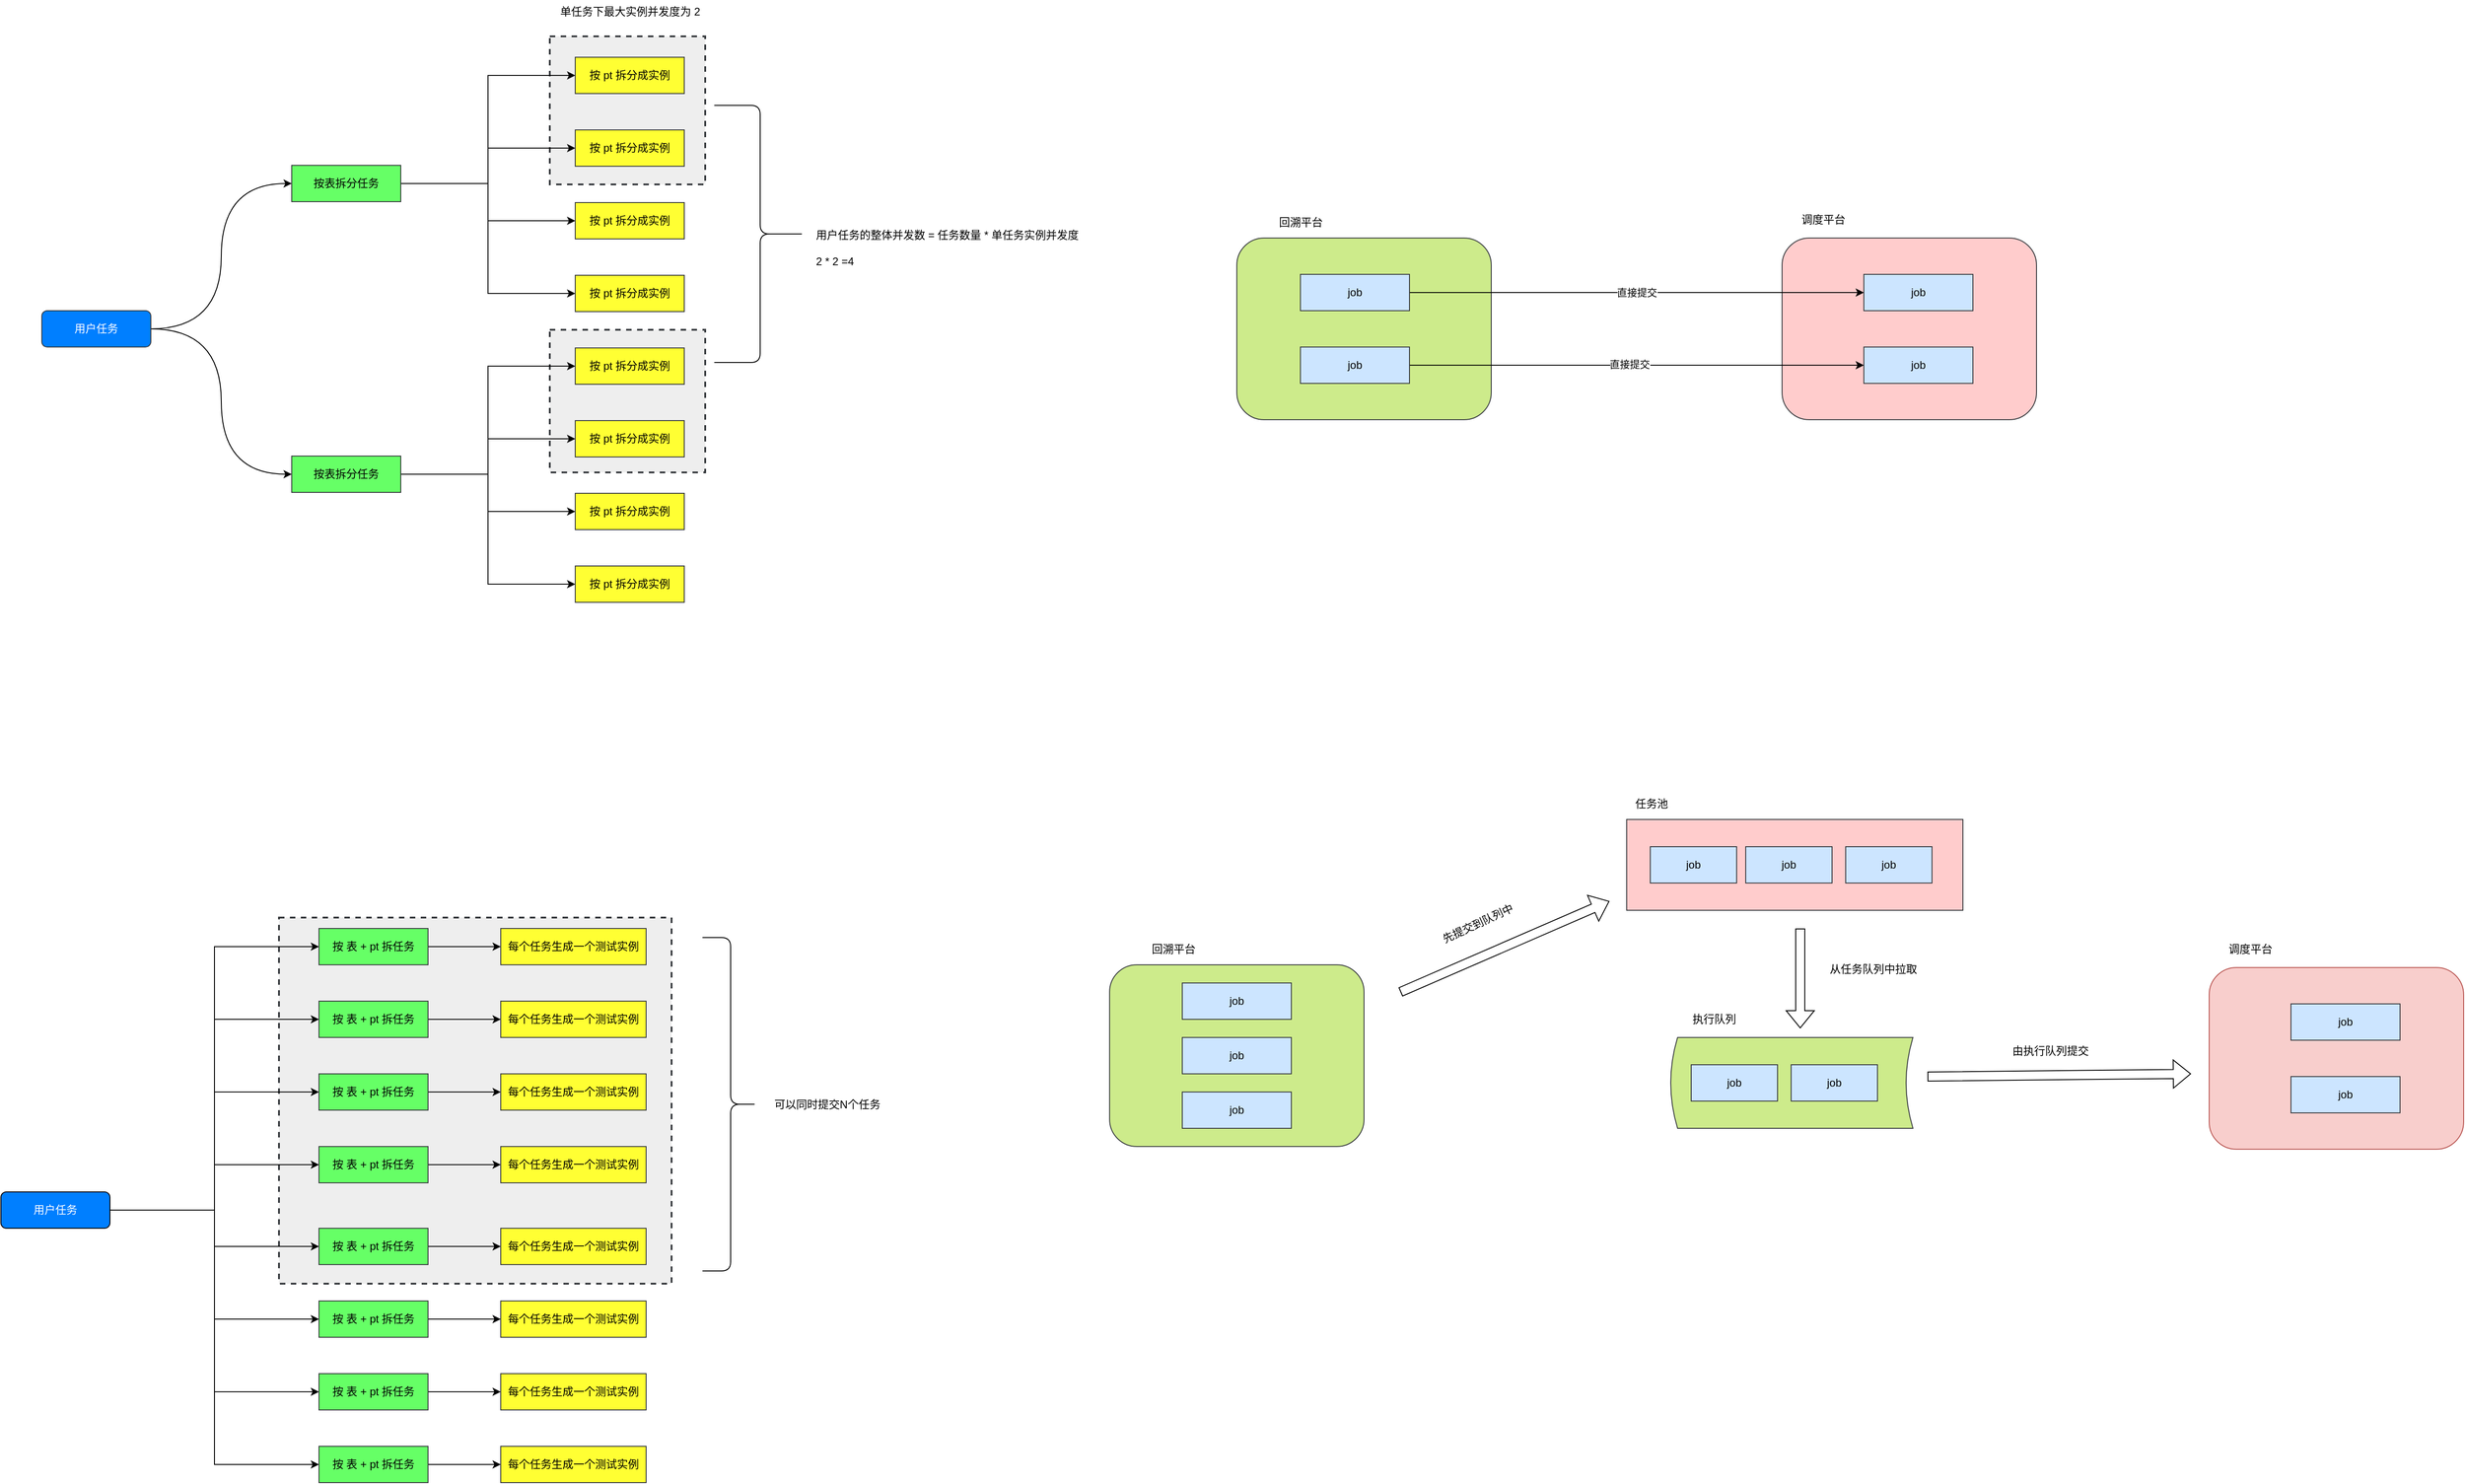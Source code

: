 <mxfile version="24.6.4" type="github">
  <diagram name="第 1 页" id="3fdD7wzc84tyW7oaMPEg">
    <mxGraphModel dx="2440" dy="1319" grid="0" gridSize="10" guides="1" tooltips="1" connect="1" arrows="1" fold="1" page="1" pageScale="1" pageWidth="3300" pageHeight="4681" math="0" shadow="0">
      <root>
        <mxCell id="0" />
        <mxCell id="1" parent="0" />
        <mxCell id="JFMKc1NE9bE7erWAhgqW-3" value="" style="rounded=0;whiteSpace=wrap;html=1;dashed=1;fillColor=#eeeeee;strokeColor=#36393d;strokeWidth=2;" vertex="1" parent="1">
          <mxGeometry x="706" y="1068" width="432" height="403" as="geometry" />
        </mxCell>
        <mxCell id="rMHLR0J-IxIGPw7BSFQZ-176" value="" style="rounded=0;whiteSpace=wrap;html=1;dashed=1;fillColor=#eeeeee;strokeColor=#36393d;strokeWidth=2;" parent="1" vertex="1">
          <mxGeometry x="1004" y="421" width="171" height="157" as="geometry" />
        </mxCell>
        <mxCell id="rMHLR0J-IxIGPw7BSFQZ-175" value="" style="rounded=0;whiteSpace=wrap;html=1;dashed=1;fillColor=#eeeeee;strokeColor=#36393d;strokeWidth=2;" parent="1" vertex="1">
          <mxGeometry x="1004" y="98" width="171" height="163" as="geometry" />
        </mxCell>
        <mxCell id="rMHLR0J-IxIGPw7BSFQZ-173" style="edgeStyle=orthogonalEdgeStyle;rounded=0;orthogonalLoop=1;jettySize=auto;html=1;exitX=1;exitY=0.5;exitDx=0;exitDy=0;entryX=0;entryY=0.5;entryDx=0;entryDy=0;curved=1;" parent="1" source="rMHLR0J-IxIGPw7BSFQZ-1" target="rMHLR0J-IxIGPw7BSFQZ-2" edge="1">
          <mxGeometry relative="1" as="geometry">
            <mxPoint x="540" y="260" as="targetPoint" />
          </mxGeometry>
        </mxCell>
        <mxCell id="rMHLR0J-IxIGPw7BSFQZ-174" style="edgeStyle=orthogonalEdgeStyle;rounded=0;orthogonalLoop=1;jettySize=auto;html=1;exitX=1;exitY=0.5;exitDx=0;exitDy=0;entryX=0;entryY=0.5;entryDx=0;entryDy=0;curved=1;" parent="1" source="rMHLR0J-IxIGPw7BSFQZ-1" target="rMHLR0J-IxIGPw7BSFQZ-64" edge="1">
          <mxGeometry relative="1" as="geometry">
            <mxPoint x="540" y="580" as="targetPoint" />
          </mxGeometry>
        </mxCell>
        <mxCell id="rMHLR0J-IxIGPw7BSFQZ-1" value="&lt;font color=&quot;#ffffff&quot;&gt;用户任务&lt;/font&gt;" style="rounded=1;whiteSpace=wrap;html=1;fillColor=#007FFF;strokeColor=#36393d;" parent="1" vertex="1">
          <mxGeometry x="445" y="400" width="120" height="40" as="geometry" />
        </mxCell>
        <mxCell id="rMHLR0J-IxIGPw7BSFQZ-12" style="rounded=0;orthogonalLoop=1;jettySize=auto;html=1;exitX=1;exitY=0.5;exitDx=0;exitDy=0;entryX=0;entryY=0.5;entryDx=0;entryDy=0;edgeStyle=orthogonalEdgeStyle;" parent="1" source="rMHLR0J-IxIGPw7BSFQZ-2" target="rMHLR0J-IxIGPw7BSFQZ-8" edge="1">
          <mxGeometry relative="1" as="geometry" />
        </mxCell>
        <mxCell id="rMHLR0J-IxIGPw7BSFQZ-57" style="rounded=0;orthogonalLoop=1;jettySize=auto;html=1;exitX=1;exitY=0.5;exitDx=0;exitDy=0;entryX=0;entryY=0.5;entryDx=0;entryDy=0;edgeStyle=orthogonalEdgeStyle;" parent="1" source="rMHLR0J-IxIGPw7BSFQZ-2" target="rMHLR0J-IxIGPw7BSFQZ-11" edge="1">
          <mxGeometry relative="1" as="geometry" />
        </mxCell>
        <mxCell id="rMHLR0J-IxIGPw7BSFQZ-58" style="rounded=0;orthogonalLoop=1;jettySize=auto;html=1;exitX=1;exitY=0.5;exitDx=0;exitDy=0;entryX=0;entryY=0.5;entryDx=0;entryDy=0;edgeStyle=orthogonalEdgeStyle;" parent="1" source="rMHLR0J-IxIGPw7BSFQZ-2" target="rMHLR0J-IxIGPw7BSFQZ-55" edge="1">
          <mxGeometry relative="1" as="geometry" />
        </mxCell>
        <mxCell id="rMHLR0J-IxIGPw7BSFQZ-59" style="rounded=0;orthogonalLoop=1;jettySize=auto;html=1;exitX=1;exitY=0.5;exitDx=0;exitDy=0;entryX=0;entryY=0.5;entryDx=0;entryDy=0;edgeStyle=orthogonalEdgeStyle;" parent="1" source="rMHLR0J-IxIGPw7BSFQZ-2" target="rMHLR0J-IxIGPw7BSFQZ-56" edge="1">
          <mxGeometry relative="1" as="geometry" />
        </mxCell>
        <mxCell id="rMHLR0J-IxIGPw7BSFQZ-2" value="按表拆分任务" style="rounded=0;whiteSpace=wrap;html=1;fillColor=#66FF66;strokeColor=#36393d;" parent="1" vertex="1">
          <mxGeometry x="720" y="240" width="120" height="40" as="geometry" />
        </mxCell>
        <mxCell id="rMHLR0J-IxIGPw7BSFQZ-8" value="按 pt 拆分成实例" style="rounded=0;whiteSpace=wrap;html=1;fillColor=#FFFF33;strokeColor=#36393d;" parent="1" vertex="1">
          <mxGeometry x="1032" y="121" width="120" height="40" as="geometry" />
        </mxCell>
        <mxCell id="rMHLR0J-IxIGPw7BSFQZ-11" value="按 pt 拆分成实例" style="rounded=0;whiteSpace=wrap;html=1;fillColor=#FFFF33;strokeColor=#36393d;" parent="1" vertex="1">
          <mxGeometry x="1032" y="201" width="120" height="40" as="geometry" />
        </mxCell>
        <mxCell id="rMHLR0J-IxIGPw7BSFQZ-55" value="按 pt 拆分成实例" style="rounded=0;whiteSpace=wrap;html=1;fillColor=#FFFF33;strokeColor=#36393d;" parent="1" vertex="1">
          <mxGeometry x="1032" y="281" width="120" height="40" as="geometry" />
        </mxCell>
        <mxCell id="rMHLR0J-IxIGPw7BSFQZ-56" value="按 pt 拆分成实例" style="rounded=0;whiteSpace=wrap;html=1;fillColor=#FFFF33;strokeColor=#36393d;" parent="1" vertex="1">
          <mxGeometry x="1032" y="361" width="120" height="40" as="geometry" />
        </mxCell>
        <mxCell id="rMHLR0J-IxIGPw7BSFQZ-60" style="rounded=0;orthogonalLoop=1;jettySize=auto;html=1;exitX=1;exitY=0.5;exitDx=0;exitDy=0;entryX=0;entryY=0.5;entryDx=0;entryDy=0;edgeStyle=orthogonalEdgeStyle;" parent="1" source="rMHLR0J-IxIGPw7BSFQZ-64" target="rMHLR0J-IxIGPw7BSFQZ-65" edge="1">
          <mxGeometry relative="1" as="geometry" />
        </mxCell>
        <mxCell id="rMHLR0J-IxIGPw7BSFQZ-61" style="rounded=0;orthogonalLoop=1;jettySize=auto;html=1;exitX=1;exitY=0.5;exitDx=0;exitDy=0;entryX=0;entryY=0.5;entryDx=0;entryDy=0;edgeStyle=orthogonalEdgeStyle;" parent="1" source="rMHLR0J-IxIGPw7BSFQZ-64" target="rMHLR0J-IxIGPw7BSFQZ-66" edge="1">
          <mxGeometry relative="1" as="geometry" />
        </mxCell>
        <mxCell id="rMHLR0J-IxIGPw7BSFQZ-62" style="rounded=0;orthogonalLoop=1;jettySize=auto;html=1;exitX=1;exitY=0.5;exitDx=0;exitDy=0;entryX=0;entryY=0.5;entryDx=0;entryDy=0;edgeStyle=orthogonalEdgeStyle;" parent="1" source="rMHLR0J-IxIGPw7BSFQZ-64" target="rMHLR0J-IxIGPw7BSFQZ-67" edge="1">
          <mxGeometry relative="1" as="geometry" />
        </mxCell>
        <mxCell id="rMHLR0J-IxIGPw7BSFQZ-63" style="rounded=0;orthogonalLoop=1;jettySize=auto;html=1;exitX=1;exitY=0.5;exitDx=0;exitDy=0;entryX=0;entryY=0.5;entryDx=0;entryDy=0;edgeStyle=orthogonalEdgeStyle;" parent="1" source="rMHLR0J-IxIGPw7BSFQZ-64" target="rMHLR0J-IxIGPw7BSFQZ-68" edge="1">
          <mxGeometry relative="1" as="geometry" />
        </mxCell>
        <mxCell id="rMHLR0J-IxIGPw7BSFQZ-64" value="按表拆分任务" style="rounded=0;whiteSpace=wrap;html=1;fillColor=#66FF66;strokeColor=#36393d;" parent="1" vertex="1">
          <mxGeometry x="720" y="560" width="120" height="40" as="geometry" />
        </mxCell>
        <mxCell id="rMHLR0J-IxIGPw7BSFQZ-65" value="按 pt 拆分成实例" style="rounded=0;whiteSpace=wrap;html=1;fillColor=#FFFF33;strokeColor=#36393d;" parent="1" vertex="1">
          <mxGeometry x="1032" y="441" width="120" height="40" as="geometry" />
        </mxCell>
        <mxCell id="rMHLR0J-IxIGPw7BSFQZ-66" value="按 pt 拆分成实例" style="rounded=0;whiteSpace=wrap;html=1;fillColor=#FFFF33;strokeColor=#36393d;" parent="1" vertex="1">
          <mxGeometry x="1032" y="521" width="120" height="40" as="geometry" />
        </mxCell>
        <mxCell id="rMHLR0J-IxIGPw7BSFQZ-67" value="按 pt 拆分成实例" style="rounded=0;whiteSpace=wrap;html=1;fillColor=#FFFF33;strokeColor=#36393d;" parent="1" vertex="1">
          <mxGeometry x="1032" y="601" width="120" height="40" as="geometry" />
        </mxCell>
        <mxCell id="rMHLR0J-IxIGPw7BSFQZ-68" value="按 pt 拆分成实例" style="rounded=0;whiteSpace=wrap;html=1;fillColor=#FFFF33;strokeColor=#36393d;" parent="1" vertex="1">
          <mxGeometry x="1032" y="681" width="120" height="40" as="geometry" />
        </mxCell>
        <mxCell id="rMHLR0J-IxIGPw7BSFQZ-113" style="edgeStyle=orthogonalEdgeStyle;rounded=0;orthogonalLoop=1;jettySize=auto;html=1;exitX=1;exitY=0.5;exitDx=0;exitDy=0;entryX=0;entryY=0.5;entryDx=0;entryDy=0;" parent="1" source="rMHLR0J-IxIGPw7BSFQZ-72" target="rMHLR0J-IxIGPw7BSFQZ-78" edge="1">
          <mxGeometry relative="1" as="geometry" />
        </mxCell>
        <mxCell id="rMHLR0J-IxIGPw7BSFQZ-114" style="edgeStyle=orthogonalEdgeStyle;rounded=0;orthogonalLoop=1;jettySize=auto;html=1;exitX=1;exitY=0.5;exitDx=0;exitDy=0;entryX=0;entryY=0.5;entryDx=0;entryDy=0;" parent="1" source="rMHLR0J-IxIGPw7BSFQZ-72" target="rMHLR0J-IxIGPw7BSFQZ-79" edge="1">
          <mxGeometry relative="1" as="geometry" />
        </mxCell>
        <mxCell id="rMHLR0J-IxIGPw7BSFQZ-115" style="edgeStyle=orthogonalEdgeStyle;rounded=0;orthogonalLoop=1;jettySize=auto;html=1;exitX=1;exitY=0.5;exitDx=0;exitDy=0;entryX=0;entryY=0.5;entryDx=0;entryDy=0;" parent="1" source="rMHLR0J-IxIGPw7BSFQZ-72" target="rMHLR0J-IxIGPw7BSFQZ-90" edge="1">
          <mxGeometry relative="1" as="geometry" />
        </mxCell>
        <mxCell id="rMHLR0J-IxIGPw7BSFQZ-116" style="edgeStyle=orthogonalEdgeStyle;rounded=0;orthogonalLoop=1;jettySize=auto;html=1;exitX=1;exitY=0.5;exitDx=0;exitDy=0;entryX=0;entryY=0.5;entryDx=0;entryDy=0;" parent="1" source="rMHLR0J-IxIGPw7BSFQZ-72" target="rMHLR0J-IxIGPw7BSFQZ-89" edge="1">
          <mxGeometry relative="1" as="geometry" />
        </mxCell>
        <mxCell id="rMHLR0J-IxIGPw7BSFQZ-117" style="edgeStyle=orthogonalEdgeStyle;rounded=0;orthogonalLoop=1;jettySize=auto;html=1;exitX=1;exitY=0.5;exitDx=0;exitDy=0;entryX=0;entryY=0.5;entryDx=0;entryDy=0;" parent="1" source="rMHLR0J-IxIGPw7BSFQZ-72" target="rMHLR0J-IxIGPw7BSFQZ-88" edge="1">
          <mxGeometry relative="1" as="geometry" />
        </mxCell>
        <mxCell id="rMHLR0J-IxIGPw7BSFQZ-118" style="edgeStyle=orthogonalEdgeStyle;rounded=0;orthogonalLoop=1;jettySize=auto;html=1;exitX=1;exitY=0.5;exitDx=0;exitDy=0;entryX=0;entryY=0.5;entryDx=0;entryDy=0;" parent="1" source="rMHLR0J-IxIGPw7BSFQZ-72" target="rMHLR0J-IxIGPw7BSFQZ-80" edge="1">
          <mxGeometry relative="1" as="geometry" />
        </mxCell>
        <mxCell id="rMHLR0J-IxIGPw7BSFQZ-119" style="edgeStyle=orthogonalEdgeStyle;rounded=0;orthogonalLoop=1;jettySize=auto;html=1;exitX=1;exitY=0.5;exitDx=0;exitDy=0;entryX=0;entryY=0.5;entryDx=0;entryDy=0;" parent="1" source="rMHLR0J-IxIGPw7BSFQZ-72" target="rMHLR0J-IxIGPw7BSFQZ-81" edge="1">
          <mxGeometry relative="1" as="geometry" />
        </mxCell>
        <mxCell id="rMHLR0J-IxIGPw7BSFQZ-120" style="edgeStyle=orthogonalEdgeStyle;rounded=0;orthogonalLoop=1;jettySize=auto;html=1;exitX=1;exitY=0.5;exitDx=0;exitDy=0;entryX=0;entryY=0.5;entryDx=0;entryDy=0;" parent="1" source="rMHLR0J-IxIGPw7BSFQZ-72" target="rMHLR0J-IxIGPw7BSFQZ-87" edge="1">
          <mxGeometry relative="1" as="geometry" />
        </mxCell>
        <mxCell id="rMHLR0J-IxIGPw7BSFQZ-72" value="&lt;font color=&quot;#ffffff&quot;&gt;用户任务&lt;/font&gt;" style="rounded=1;whiteSpace=wrap;html=1;fillColor=#007FFF;" parent="1" vertex="1">
          <mxGeometry x="400" y="1370" width="120" height="40" as="geometry" />
        </mxCell>
        <mxCell id="rMHLR0J-IxIGPw7BSFQZ-92" style="edgeStyle=orthogonalEdgeStyle;rounded=0;orthogonalLoop=1;jettySize=auto;html=1;exitX=1;exitY=0.5;exitDx=0;exitDy=0;" parent="1" source="rMHLR0J-IxIGPw7BSFQZ-78" target="rMHLR0J-IxIGPw7BSFQZ-91" edge="1">
          <mxGeometry relative="1" as="geometry" />
        </mxCell>
        <mxCell id="rMHLR0J-IxIGPw7BSFQZ-78" value="按 表 + pt 拆任务" style="rounded=0;whiteSpace=wrap;html=1;fillColor=#66FF66;strokeColor=#36393d;" parent="1" vertex="1">
          <mxGeometry x="750" y="1080" width="120" height="40" as="geometry" />
        </mxCell>
        <mxCell id="rMHLR0J-IxIGPw7BSFQZ-99" style="edgeStyle=orthogonalEdgeStyle;rounded=0;orthogonalLoop=1;jettySize=auto;html=1;exitX=1;exitY=0.5;exitDx=0;exitDy=0;entryX=0;entryY=0.5;entryDx=0;entryDy=0;" parent="1" source="rMHLR0J-IxIGPw7BSFQZ-79" target="rMHLR0J-IxIGPw7BSFQZ-96" edge="1">
          <mxGeometry relative="1" as="geometry" />
        </mxCell>
        <mxCell id="rMHLR0J-IxIGPw7BSFQZ-79" value="按 表 + pt 拆任务" style="rounded=0;whiteSpace=wrap;html=1;fillColor=#66FF66;strokeColor=#36393d;" parent="1" vertex="1">
          <mxGeometry x="750" y="1160" width="120" height="40" as="geometry" />
        </mxCell>
        <mxCell id="rMHLR0J-IxIGPw7BSFQZ-100" style="edgeStyle=orthogonalEdgeStyle;rounded=0;orthogonalLoop=1;jettySize=auto;html=1;exitX=1;exitY=0.5;exitDx=0;exitDy=0;entryX=0;entryY=0.5;entryDx=0;entryDy=0;" parent="1" source="rMHLR0J-IxIGPw7BSFQZ-80" target="rMHLR0J-IxIGPw7BSFQZ-97" edge="1">
          <mxGeometry relative="1" as="geometry" />
        </mxCell>
        <mxCell id="rMHLR0J-IxIGPw7BSFQZ-80" value="按 表 + pt 拆任务" style="rounded=0;whiteSpace=wrap;html=1;fillColor=#66FF66;strokeColor=#36393d;" parent="1" vertex="1">
          <mxGeometry x="750" y="1240" width="120" height="40" as="geometry" />
        </mxCell>
        <mxCell id="rMHLR0J-IxIGPw7BSFQZ-101" style="edgeStyle=orthogonalEdgeStyle;rounded=0;orthogonalLoop=1;jettySize=auto;html=1;exitX=1;exitY=0.5;exitDx=0;exitDy=0;entryX=0;entryY=0.5;entryDx=0;entryDy=0;" parent="1" source="rMHLR0J-IxIGPw7BSFQZ-81" target="rMHLR0J-IxIGPw7BSFQZ-98" edge="1">
          <mxGeometry relative="1" as="geometry" />
        </mxCell>
        <mxCell id="rMHLR0J-IxIGPw7BSFQZ-81" value="按 表 + pt 拆任务" style="rounded=0;whiteSpace=wrap;html=1;fillColor=#66FF66;strokeColor=#36393d;" parent="1" vertex="1">
          <mxGeometry x="750" y="1320" width="120" height="40" as="geometry" />
        </mxCell>
        <mxCell id="rMHLR0J-IxIGPw7BSFQZ-106" style="edgeStyle=orthogonalEdgeStyle;rounded=0;orthogonalLoop=1;jettySize=auto;html=1;exitX=1;exitY=0.5;exitDx=0;exitDy=0;" parent="1" source="rMHLR0J-IxIGPw7BSFQZ-87" target="rMHLR0J-IxIGPw7BSFQZ-102" edge="1">
          <mxGeometry relative="1" as="geometry" />
        </mxCell>
        <mxCell id="rMHLR0J-IxIGPw7BSFQZ-87" value="按 表 + pt 拆任务" style="rounded=0;whiteSpace=wrap;html=1;fillColor=#66FF66;strokeColor=#36393d;" parent="1" vertex="1">
          <mxGeometry x="750" y="1410" width="120" height="40" as="geometry" />
        </mxCell>
        <mxCell id="rMHLR0J-IxIGPw7BSFQZ-107" style="edgeStyle=orthogonalEdgeStyle;rounded=0;orthogonalLoop=1;jettySize=auto;html=1;exitX=1;exitY=0.5;exitDx=0;exitDy=0;entryX=0;entryY=0.5;entryDx=0;entryDy=0;" parent="1" source="rMHLR0J-IxIGPw7BSFQZ-88" target="rMHLR0J-IxIGPw7BSFQZ-103" edge="1">
          <mxGeometry relative="1" as="geometry" />
        </mxCell>
        <mxCell id="rMHLR0J-IxIGPw7BSFQZ-88" value="按 表 + pt 拆任务" style="rounded=0;whiteSpace=wrap;html=1;fillColor=#66FF66;strokeColor=#36393d;" parent="1" vertex="1">
          <mxGeometry x="750" y="1490" width="120" height="40" as="geometry" />
        </mxCell>
        <mxCell id="rMHLR0J-IxIGPw7BSFQZ-108" style="edgeStyle=orthogonalEdgeStyle;rounded=0;orthogonalLoop=1;jettySize=auto;html=1;exitX=1;exitY=0.5;exitDx=0;exitDy=0;entryX=0;entryY=0.5;entryDx=0;entryDy=0;" parent="1" source="rMHLR0J-IxIGPw7BSFQZ-89" target="rMHLR0J-IxIGPw7BSFQZ-104" edge="1">
          <mxGeometry relative="1" as="geometry" />
        </mxCell>
        <mxCell id="rMHLR0J-IxIGPw7BSFQZ-89" value="按 表 + pt 拆任务" style="rounded=0;whiteSpace=wrap;html=1;fillColor=#66FF66;strokeColor=#36393d;" parent="1" vertex="1">
          <mxGeometry x="750" y="1570" width="120" height="40" as="geometry" />
        </mxCell>
        <mxCell id="rMHLR0J-IxIGPw7BSFQZ-109" style="edgeStyle=orthogonalEdgeStyle;rounded=0;orthogonalLoop=1;jettySize=auto;html=1;exitX=1;exitY=0.5;exitDx=0;exitDy=0;entryX=0;entryY=0.5;entryDx=0;entryDy=0;" parent="1" source="rMHLR0J-IxIGPw7BSFQZ-90" target="rMHLR0J-IxIGPw7BSFQZ-105" edge="1">
          <mxGeometry relative="1" as="geometry" />
        </mxCell>
        <mxCell id="rMHLR0J-IxIGPw7BSFQZ-90" value="按 表 + pt 拆任务" style="rounded=0;whiteSpace=wrap;html=1;fillColor=#66FF66;strokeColor=#36393d;" parent="1" vertex="1">
          <mxGeometry x="750" y="1650" width="120" height="40" as="geometry" />
        </mxCell>
        <mxCell id="rMHLR0J-IxIGPw7BSFQZ-91" value="每个任务生成一个测试实例" style="rounded=0;whiteSpace=wrap;html=1;fillColor=#FFFF33;strokeColor=#36393d;" parent="1" vertex="1">
          <mxGeometry x="950" y="1080" width="160" height="40" as="geometry" />
        </mxCell>
        <mxCell id="rMHLR0J-IxIGPw7BSFQZ-96" value="每个任务生成一个测试实例" style="rounded=0;whiteSpace=wrap;html=1;fillColor=#FFFF33;strokeColor=#36393d;" parent="1" vertex="1">
          <mxGeometry x="950" y="1160" width="160" height="40" as="geometry" />
        </mxCell>
        <mxCell id="rMHLR0J-IxIGPw7BSFQZ-97" value="每个任务生成一个测试实例" style="rounded=0;whiteSpace=wrap;html=1;fillColor=#FFFF33;strokeColor=#36393d;" parent="1" vertex="1">
          <mxGeometry x="950" y="1240" width="160" height="40" as="geometry" />
        </mxCell>
        <mxCell id="rMHLR0J-IxIGPw7BSFQZ-98" value="每个任务生成一个测试实例" style="rounded=0;whiteSpace=wrap;html=1;fillColor=#FFFF33;strokeColor=#36393d;" parent="1" vertex="1">
          <mxGeometry x="950" y="1320" width="160" height="40" as="geometry" />
        </mxCell>
        <mxCell id="rMHLR0J-IxIGPw7BSFQZ-102" value="每个任务生成一个测试实例" style="rounded=0;whiteSpace=wrap;html=1;fillColor=#FFFF33;strokeColor=#36393d;" parent="1" vertex="1">
          <mxGeometry x="950" y="1410" width="160" height="40" as="geometry" />
        </mxCell>
        <mxCell id="rMHLR0J-IxIGPw7BSFQZ-103" value="每个任务生成一个测试实例" style="rounded=0;whiteSpace=wrap;html=1;fillColor=#FFFF33;strokeColor=#36393d;" parent="1" vertex="1">
          <mxGeometry x="950" y="1490" width="160" height="40" as="geometry" />
        </mxCell>
        <mxCell id="rMHLR0J-IxIGPw7BSFQZ-104" value="每个任务生成一个测试实例" style="rounded=0;whiteSpace=wrap;html=1;fillColor=#FFFF33;strokeColor=#36393d;" parent="1" vertex="1">
          <mxGeometry x="950" y="1570" width="160" height="40" as="geometry" />
        </mxCell>
        <mxCell id="rMHLR0J-IxIGPw7BSFQZ-105" value="每个任务生成一个测试实例" style="rounded=0;whiteSpace=wrap;html=1;fillColor=#FFFF33;strokeColor=#36393d;" parent="1" vertex="1">
          <mxGeometry x="950" y="1650" width="160" height="40" as="geometry" />
        </mxCell>
        <mxCell id="rMHLR0J-IxIGPw7BSFQZ-121" value="" style="rounded=1;whiteSpace=wrap;html=1;fontStyle=1;fillColor=#cdeb8b;strokeColor=#36393d;" parent="1" vertex="1">
          <mxGeometry x="1760" y="320" width="280" height="200" as="geometry" />
        </mxCell>
        <mxCell id="rMHLR0J-IxIGPw7BSFQZ-122" value="" style="rounded=1;whiteSpace=wrap;html=1;fontStyle=1;fillColor=#ffcccc;strokeColor=#36393d;" parent="1" vertex="1">
          <mxGeometry x="2360" y="320" width="280" height="200" as="geometry" />
        </mxCell>
        <mxCell id="rMHLR0J-IxIGPw7BSFQZ-123" value="回溯平台" style="text;html=1;align=center;verticalAlign=middle;resizable=0;points=[];autosize=1;strokeColor=none;fillColor=none;" parent="1" vertex="1">
          <mxGeometry x="1795" y="288" width="70" height="30" as="geometry" />
        </mxCell>
        <mxCell id="rMHLR0J-IxIGPw7BSFQZ-124" value="调度平台" style="text;html=1;align=center;verticalAlign=middle;resizable=0;points=[];autosize=1;strokeColor=none;fillColor=none;" parent="1" vertex="1">
          <mxGeometry x="2370" y="285" width="70" height="30" as="geometry" />
        </mxCell>
        <mxCell id="rMHLR0J-IxIGPw7BSFQZ-129" value="直接提交" style="edgeStyle=orthogonalEdgeStyle;rounded=0;orthogonalLoop=1;jettySize=auto;html=1;exitX=1;exitY=0.5;exitDx=0;exitDy=0;entryX=0;entryY=0.5;entryDx=0;entryDy=0;" parent="1" source="rMHLR0J-IxIGPw7BSFQZ-125" target="rMHLR0J-IxIGPw7BSFQZ-127" edge="1">
          <mxGeometry relative="1" as="geometry">
            <mxPoint as="offset" />
          </mxGeometry>
        </mxCell>
        <mxCell id="rMHLR0J-IxIGPw7BSFQZ-125" value="job" style="rounded=0;whiteSpace=wrap;html=1;fillColor=#cce5ff;strokeColor=#36393d;" parent="1" vertex="1">
          <mxGeometry x="1830" y="360" width="120" height="40" as="geometry" />
        </mxCell>
        <mxCell id="rMHLR0J-IxIGPw7BSFQZ-127" value="job" style="rounded=0;whiteSpace=wrap;html=1;fillColor=#cce5ff;strokeColor=#36393d;" parent="1" vertex="1">
          <mxGeometry x="2450" y="360" width="120" height="40" as="geometry" />
        </mxCell>
        <mxCell id="rMHLR0J-IxIGPw7BSFQZ-130" style="edgeStyle=orthogonalEdgeStyle;rounded=0;orthogonalLoop=1;jettySize=auto;html=1;exitX=1;exitY=0.5;exitDx=0;exitDy=0;entryX=0;entryY=0.5;entryDx=0;entryDy=0;" parent="1" source="rMHLR0J-IxIGPw7BSFQZ-131" target="rMHLR0J-IxIGPw7BSFQZ-132" edge="1">
          <mxGeometry relative="1" as="geometry" />
        </mxCell>
        <mxCell id="rMHLR0J-IxIGPw7BSFQZ-133" value="直接提交" style="edgeLabel;html=1;align=center;verticalAlign=middle;resizable=0;points=[];" parent="rMHLR0J-IxIGPw7BSFQZ-130" vertex="1" connectable="0">
          <mxGeometry x="-0.032" y="1" relative="1" as="geometry">
            <mxPoint as="offset" />
          </mxGeometry>
        </mxCell>
        <mxCell id="rMHLR0J-IxIGPw7BSFQZ-131" value="job" style="rounded=0;whiteSpace=wrap;html=1;fillColor=#cce5ff;strokeColor=#36393d;" parent="1" vertex="1">
          <mxGeometry x="1830" y="440" width="120" height="40" as="geometry" />
        </mxCell>
        <mxCell id="rMHLR0J-IxIGPw7BSFQZ-132" value="job" style="rounded=0;whiteSpace=wrap;html=1;fillColor=#cce5ff;strokeColor=#36393d;" parent="1" vertex="1">
          <mxGeometry x="2450" y="440" width="120" height="40" as="geometry" />
        </mxCell>
        <mxCell id="rMHLR0J-IxIGPw7BSFQZ-134" value="xx" style="rounded=1;whiteSpace=wrap;html=1;fontStyle=1;fillColor=#cdeb8b;strokeColor=#36393d;" parent="1" vertex="1">
          <mxGeometry x="1620" y="1120" width="280" height="200" as="geometry" />
        </mxCell>
        <mxCell id="rMHLR0J-IxIGPw7BSFQZ-135" value="" style="rounded=1;whiteSpace=wrap;html=1;fontStyle=1;fillColor=#f8cecc;strokeColor=#b85450;" parent="1" vertex="1">
          <mxGeometry x="2830" y="1123" width="280" height="200" as="geometry" />
        </mxCell>
        <mxCell id="rMHLR0J-IxIGPw7BSFQZ-136" value="回溯平台" style="text;html=1;align=center;verticalAlign=middle;resizable=0;points=[];autosize=1;strokeColor=none;fillColor=none;" parent="1" vertex="1">
          <mxGeometry x="1655" y="1088" width="70" height="30" as="geometry" />
        </mxCell>
        <mxCell id="rMHLR0J-IxIGPw7BSFQZ-137" value="调度平台" style="text;html=1;align=center;verticalAlign=middle;resizable=0;points=[];autosize=1;strokeColor=none;fillColor=none;" parent="1" vertex="1">
          <mxGeometry x="2840" y="1088" width="70" height="30" as="geometry" />
        </mxCell>
        <mxCell id="rMHLR0J-IxIGPw7BSFQZ-139" value="job" style="rounded=0;whiteSpace=wrap;html=1;fillColor=#cce5ff;strokeColor=#36393d;" parent="1" vertex="1">
          <mxGeometry x="1700" y="1140" width="120" height="40" as="geometry" />
        </mxCell>
        <mxCell id="rMHLR0J-IxIGPw7BSFQZ-140" value="job" style="rounded=0;whiteSpace=wrap;html=1;fillColor=#cce5ff;strokeColor=#36393d;" parent="1" vertex="1">
          <mxGeometry x="2920" y="1163" width="120" height="40" as="geometry" />
        </mxCell>
        <mxCell id="rMHLR0J-IxIGPw7BSFQZ-143" value="job" style="rounded=0;whiteSpace=wrap;html=1;fillColor=#cce5ff;strokeColor=#36393d;" parent="1" vertex="1">
          <mxGeometry x="1700" y="1200" width="120" height="40" as="geometry" />
        </mxCell>
        <mxCell id="rMHLR0J-IxIGPw7BSFQZ-144" value="job" style="rounded=0;whiteSpace=wrap;html=1;fillColor=#cce5ff;strokeColor=#36393d;" parent="1" vertex="1">
          <mxGeometry x="2920" y="1243" width="120" height="40" as="geometry" />
        </mxCell>
        <mxCell id="rMHLR0J-IxIGPw7BSFQZ-145" value="" style="shape=dataStorage;whiteSpace=wrap;html=1;fixedSize=1;fillColor=#ffcccc;strokeColor=#36393d;size=0;" parent="1" vertex="1">
          <mxGeometry x="2189" y="960" width="370" height="100" as="geometry" />
        </mxCell>
        <mxCell id="rMHLR0J-IxIGPw7BSFQZ-146" value="任务池" style="text;html=1;align=center;verticalAlign=middle;resizable=0;points=[];autosize=1;strokeColor=none;fillColor=none;" parent="1" vertex="1">
          <mxGeometry x="2189" y="930" width="54" height="26" as="geometry" />
        </mxCell>
        <mxCell id="rMHLR0J-IxIGPw7BSFQZ-148" value="job" style="rounded=0;whiteSpace=wrap;html=1;fillColor=#cce5ff;strokeColor=#36393d;" parent="1" vertex="1">
          <mxGeometry x="2215" y="990" width="95" height="40" as="geometry" />
        </mxCell>
        <mxCell id="rMHLR0J-IxIGPw7BSFQZ-149" value="job" style="rounded=0;whiteSpace=wrap;html=1;fillColor=#cce5ff;strokeColor=#36393d;" parent="1" vertex="1">
          <mxGeometry x="1700" y="1260" width="120" height="40" as="geometry" />
        </mxCell>
        <mxCell id="rMHLR0J-IxIGPw7BSFQZ-157" value="" style="shape=flexArrow;endArrow=classic;html=1;rounded=0;" parent="1" edge="1">
          <mxGeometry width="50" height="50" relative="1" as="geometry">
            <mxPoint x="1940" y="1150" as="sourcePoint" />
            <mxPoint x="2170" y="1050" as="targetPoint" />
          </mxGeometry>
        </mxCell>
        <mxCell id="rMHLR0J-IxIGPw7BSFQZ-158" value="先提交到队列中" style="text;html=1;align=center;verticalAlign=middle;resizable=0;points=[];autosize=1;strokeColor=none;fillColor=none;rotation=-25;" parent="1" vertex="1">
          <mxGeometry x="1970" y="1060" width="110" height="30" as="geometry" />
        </mxCell>
        <mxCell id="rMHLR0J-IxIGPw7BSFQZ-159" value="" style="shape=dataStorage;whiteSpace=wrap;html=1;fixedSize=1;fillColor=#cdeb8b;strokeColor=#36393d;size=7.529;" parent="1" vertex="1">
          <mxGeometry x="2237.5" y="1200" width="266.5" height="100" as="geometry" />
        </mxCell>
        <mxCell id="rMHLR0J-IxIGPw7BSFQZ-160" value="执行队列" style="text;html=1;align=center;verticalAlign=middle;resizable=0;points=[];autosize=1;strokeColor=none;fillColor=none;" parent="1" vertex="1">
          <mxGeometry x="2250" y="1165" width="70" height="30" as="geometry" />
        </mxCell>
        <mxCell id="rMHLR0J-IxIGPw7BSFQZ-161" value="" style="shape=flexArrow;endArrow=classic;html=1;rounded=0;" parent="1" edge="1">
          <mxGeometry width="50" height="50" relative="1" as="geometry">
            <mxPoint x="2380" y="1080" as="sourcePoint" />
            <mxPoint x="2380" y="1190" as="targetPoint" />
          </mxGeometry>
        </mxCell>
        <mxCell id="rMHLR0J-IxIGPw7BSFQZ-162" value="job" style="rounded=0;whiteSpace=wrap;html=1;fillColor=#cce5ff;strokeColor=#36393d;" parent="1" vertex="1">
          <mxGeometry x="2320" y="990" width="95" height="40" as="geometry" />
        </mxCell>
        <mxCell id="rMHLR0J-IxIGPw7BSFQZ-163" value="job" style="rounded=0;whiteSpace=wrap;html=1;fillColor=#cce5ff;strokeColor=#36393d;" parent="1" vertex="1">
          <mxGeometry x="2430" y="990" width="95" height="40" as="geometry" />
        </mxCell>
        <mxCell id="rMHLR0J-IxIGPw7BSFQZ-164" value="job" style="rounded=0;whiteSpace=wrap;html=1;fillColor=#cce5ff;strokeColor=#36393d;" parent="1" vertex="1">
          <mxGeometry x="2260" y="1230" width="95" height="40" as="geometry" />
        </mxCell>
        <mxCell id="rMHLR0J-IxIGPw7BSFQZ-165" value="job" style="rounded=0;whiteSpace=wrap;html=1;fillColor=#cce5ff;strokeColor=#36393d;" parent="1" vertex="1">
          <mxGeometry x="2370" y="1230" width="95" height="40" as="geometry" />
        </mxCell>
        <mxCell id="rMHLR0J-IxIGPw7BSFQZ-166" value="" style="shape=flexArrow;endArrow=classic;html=1;rounded=0;" parent="1" edge="1">
          <mxGeometry width="50" height="50" relative="1" as="geometry">
            <mxPoint x="2520" y="1243" as="sourcePoint" />
            <mxPoint x="2810" y="1240" as="targetPoint" />
          </mxGeometry>
        </mxCell>
        <mxCell id="rMHLR0J-IxIGPw7BSFQZ-167" value="由执行队列提交" style="text;html=1;align=center;verticalAlign=middle;resizable=0;points=[];autosize=1;strokeColor=none;fillColor=none;" parent="1" vertex="1">
          <mxGeometry x="2600" y="1200" width="110" height="30" as="geometry" />
        </mxCell>
        <mxCell id="rMHLR0J-IxIGPw7BSFQZ-168" value="从任务队列中拉取" style="text;html=1;align=center;verticalAlign=middle;resizable=0;points=[];autosize=1;strokeColor=none;fillColor=none;" parent="1" vertex="1">
          <mxGeometry x="2400" y="1110" width="120" height="30" as="geometry" />
        </mxCell>
        <mxCell id="rMHLR0J-IxIGPw7BSFQZ-177" value="单任务下最大实例并发度为 2" style="text;html=1;align=center;verticalAlign=middle;resizable=0;points=[];autosize=1;strokeColor=none;fillColor=none;" parent="1" vertex="1">
          <mxGeometry x="1006" y="58" width="172" height="26" as="geometry" />
        </mxCell>
        <mxCell id="rMHLR0J-IxIGPw7BSFQZ-178" value="" style="shape=curlyBracket;whiteSpace=wrap;html=1;rounded=1;flipH=1;labelPosition=right;verticalLabelPosition=middle;align=left;verticalAlign=middle;" parent="1" vertex="1">
          <mxGeometry x="1185" y="174" width="101" height="283" as="geometry" />
        </mxCell>
        <mxCell id="rMHLR0J-IxIGPw7BSFQZ-179" value="用户任务的整体并发数 = 任务数量 * 单任务实例并发度&lt;div&gt;&lt;br&gt;&lt;/div&gt;&lt;div&gt;2 * 2 =4&lt;/div&gt;" style="text;html=1;align=left;verticalAlign=middle;resizable=0;points=[];autosize=1;strokeColor=none;fillColor=none;" parent="1" vertex="1">
          <mxGeometry x="1295" y="303" width="307" height="55" as="geometry" />
        </mxCell>
        <mxCell id="JFMKc1NE9bE7erWAhgqW-4" value="" style="shape=curlyBracket;whiteSpace=wrap;html=1;rounded=1;flipH=1;labelPosition=right;verticalLabelPosition=middle;align=left;verticalAlign=middle;" vertex="1" parent="1">
          <mxGeometry x="1172" y="1090" width="62" height="367" as="geometry" />
        </mxCell>
        <mxCell id="JFMKc1NE9bE7erWAhgqW-5" value="可以同时提交N个任务" style="text;html=1;align=center;verticalAlign=middle;resizable=0;points=[];autosize=1;strokeColor=none;fillColor=none;" vertex="1" parent="1">
          <mxGeometry x="1241" y="1260.5" width="135" height="26" as="geometry" />
        </mxCell>
      </root>
    </mxGraphModel>
  </diagram>
</mxfile>
